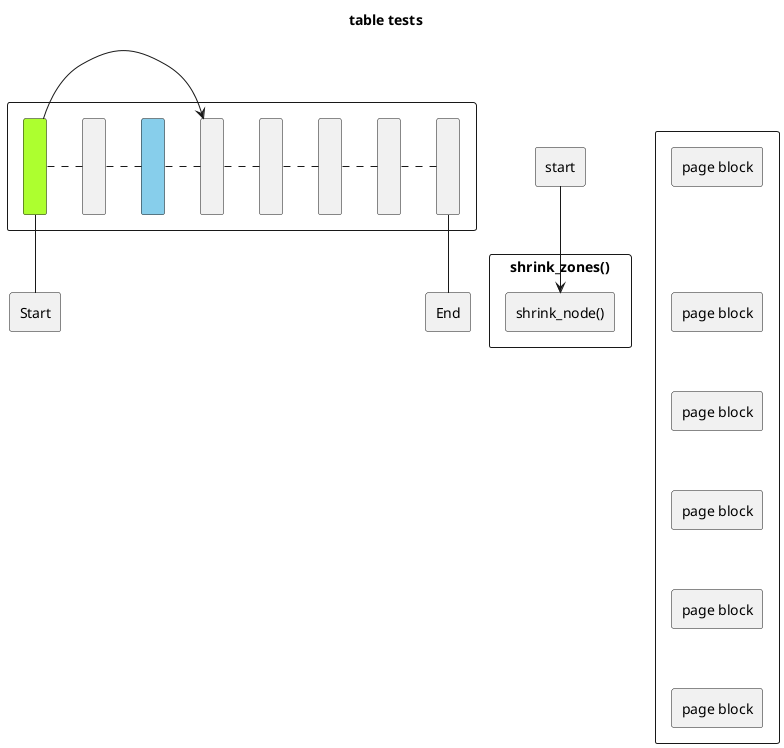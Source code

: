 @startuml
skinparam ComponentStyle rectangle
skinparam note {
    BorderColor transparent
    BackgroundColor transparent
}

title table tests

rectangle {
    component "page block" as fp1
    component "page block" as fp2
    component "page block" as fp3
    component "page block" as fp4
    component "page block" as fp5
    component "page block" as fp6

    fp1-down[hidden]-fp2
    fp2-down[hidden]-fp3
    fp3-down[hidden]-fp4
    fp4-down[hidden]-fp5
    fp5-down[hidden]-fp6

    ' note left of [fp1]
    ' zone->end_pfn
    ' end note

    ' note right of [fp1]
    ' cc->free_pfn
    ' end note

    ' note left of [fp6]
    ' zone->start_pfn
    ' end note

    ' note right of [fp6]
    ' cc->migrate_pfn
    ' end note
}

rectangle {
    component " \n\n\n" as p1 #GreenYellow
    component " \n\n\n" as p2
    component " \n\n\n" as p3 #SkyBlue
    component " \n\n\n" as p4
    component " \n\n\n" as p5
    component " \n\n\n" as p6
    component " \n\n\n" as p7
    component " \n\n\n" as p8

    p1-right.p2
    p2-right.p3
    p3-right.p4
    p4-right.p5
    p5-right.p6
    p6-right.p7
    p7-right.p8

    p1-right->p4

}
    p1-down-[Start]
    p8-down-[End]

component shrink_zones() {
    [shrink_node()]
}

[start]-->[shrink_node()]

@enduml